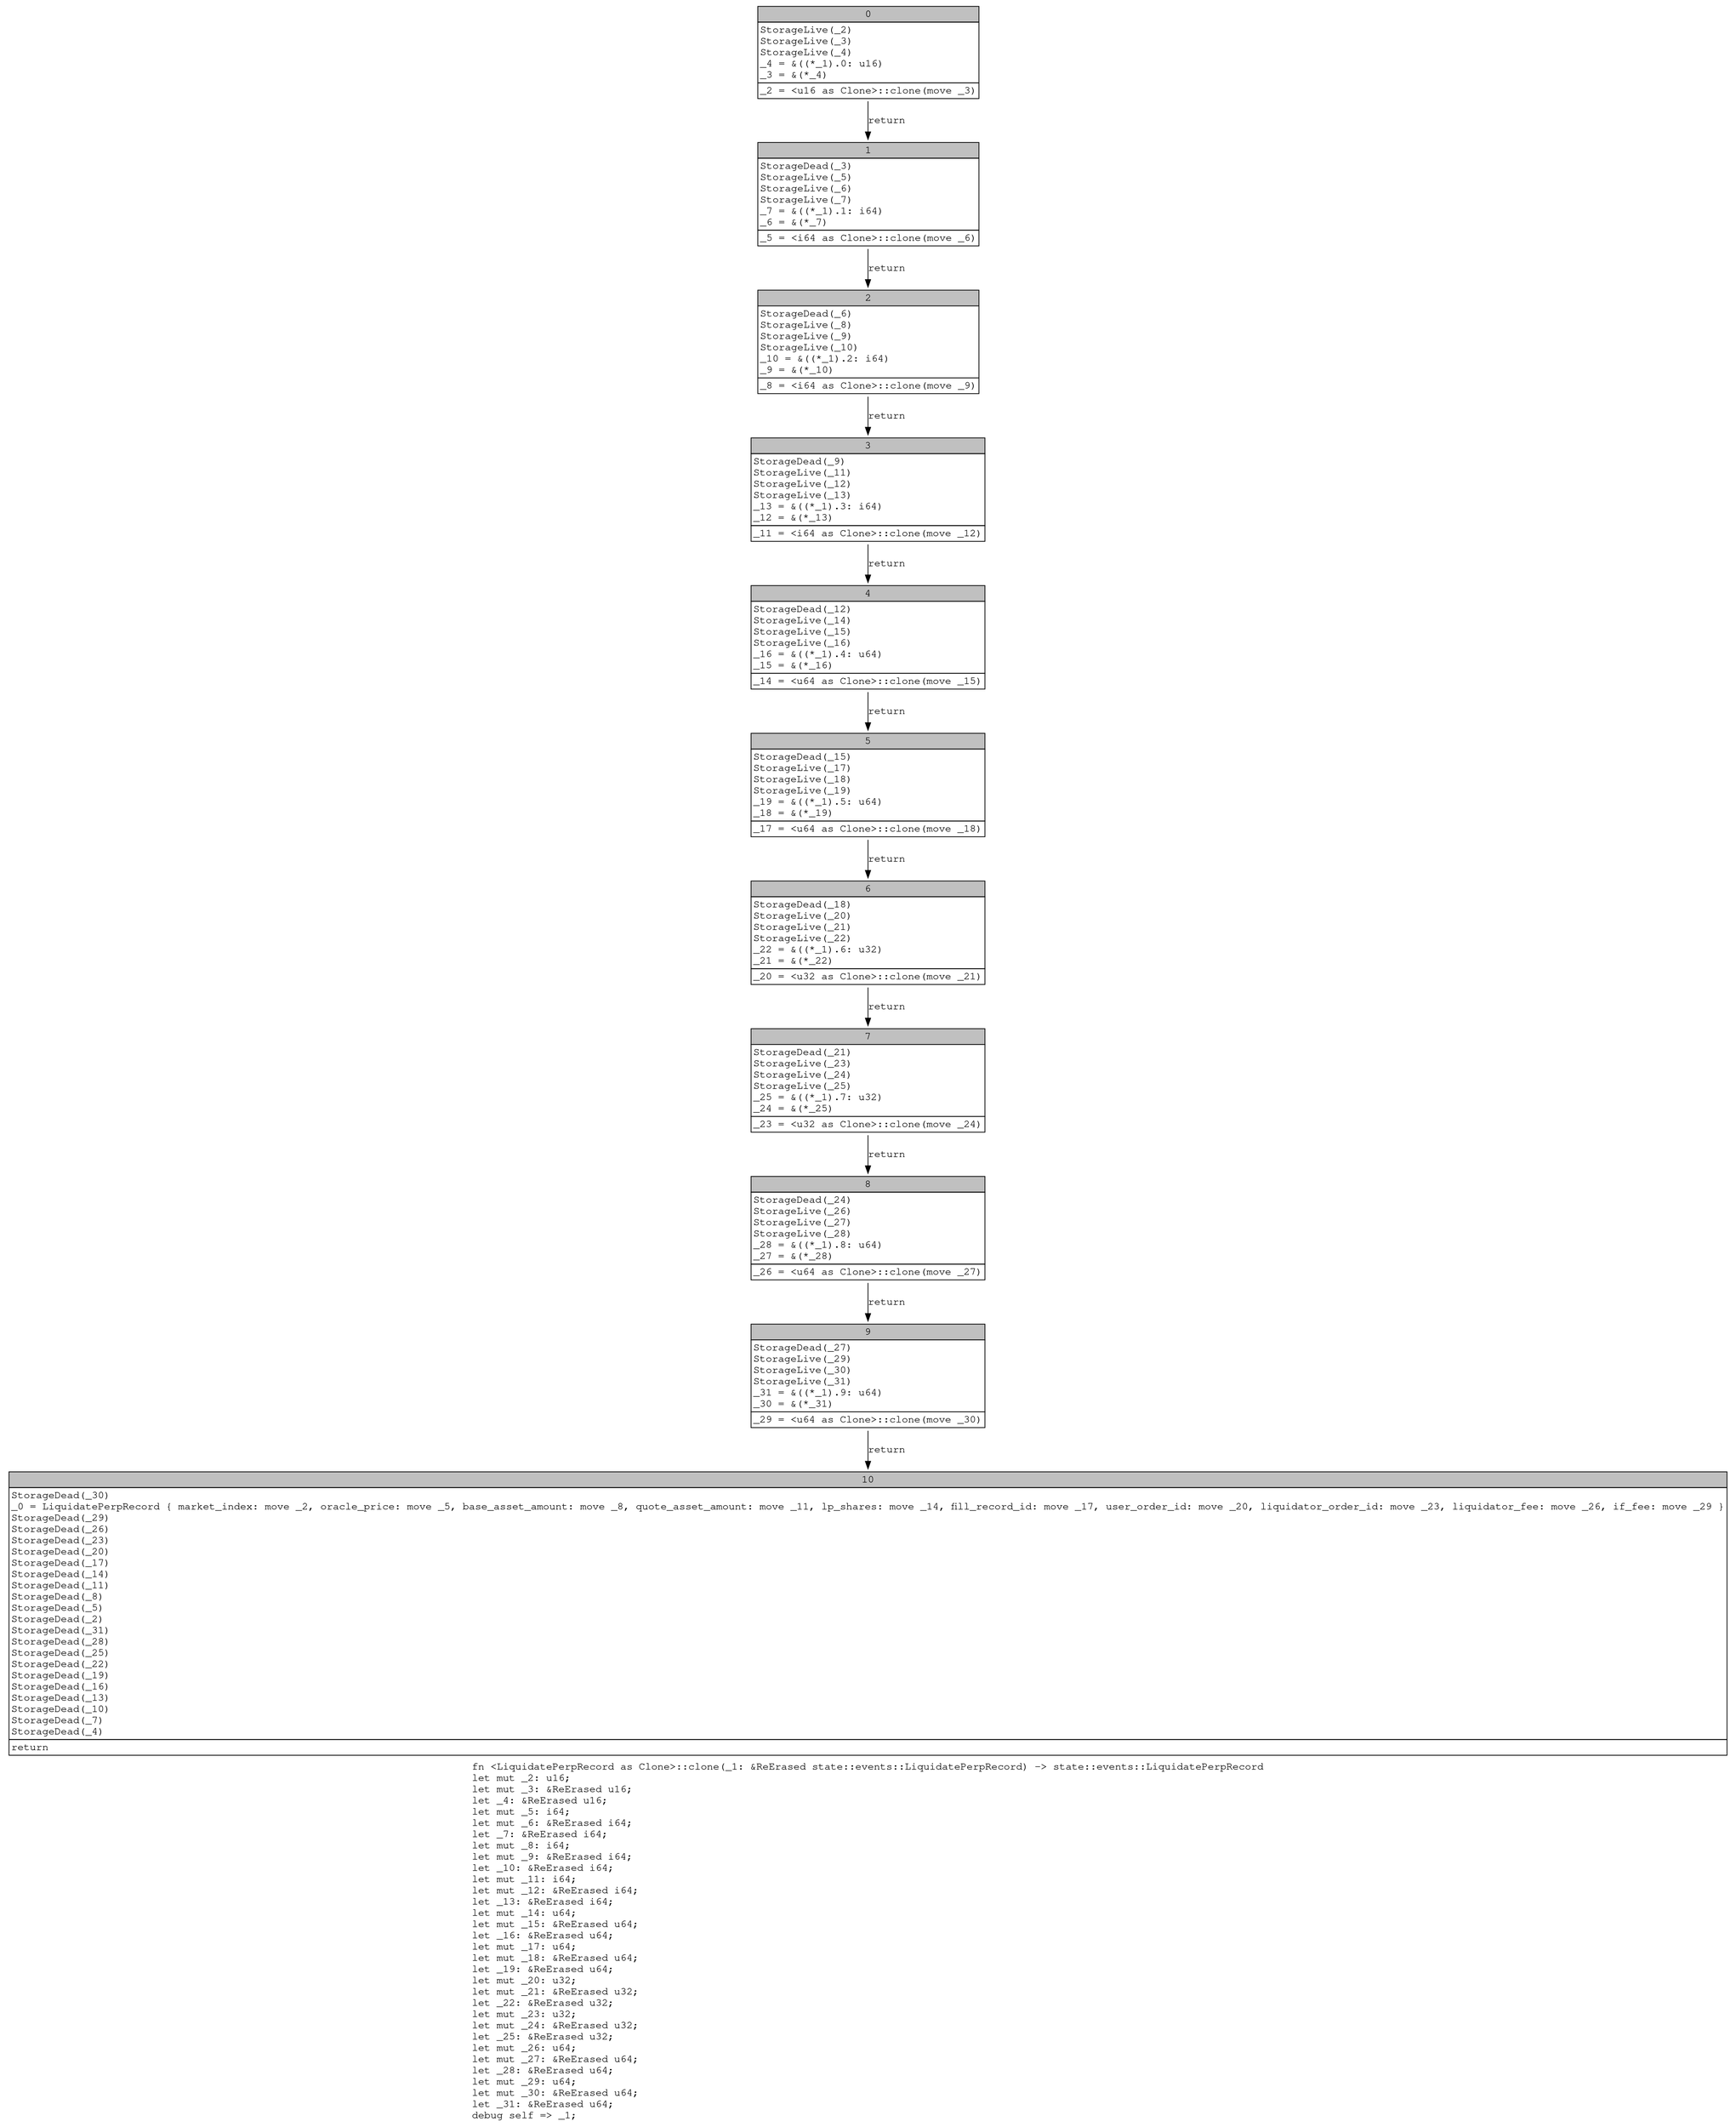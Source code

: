 digraph Mir_0_15757 {
    graph [fontname="Courier, monospace"];
    node [fontname="Courier, monospace"];
    edge [fontname="Courier, monospace"];
    label=<fn &lt;LiquidatePerpRecord as Clone&gt;::clone(_1: &amp;ReErased state::events::LiquidatePerpRecord) -&gt; state::events::LiquidatePerpRecord<br align="left"/>let mut _2: u16;<br align="left"/>let mut _3: &amp;ReErased u16;<br align="left"/>let _4: &amp;ReErased u16;<br align="left"/>let mut _5: i64;<br align="left"/>let mut _6: &amp;ReErased i64;<br align="left"/>let _7: &amp;ReErased i64;<br align="left"/>let mut _8: i64;<br align="left"/>let mut _9: &amp;ReErased i64;<br align="left"/>let _10: &amp;ReErased i64;<br align="left"/>let mut _11: i64;<br align="left"/>let mut _12: &amp;ReErased i64;<br align="left"/>let _13: &amp;ReErased i64;<br align="left"/>let mut _14: u64;<br align="left"/>let mut _15: &amp;ReErased u64;<br align="left"/>let _16: &amp;ReErased u64;<br align="left"/>let mut _17: u64;<br align="left"/>let mut _18: &amp;ReErased u64;<br align="left"/>let _19: &amp;ReErased u64;<br align="left"/>let mut _20: u32;<br align="left"/>let mut _21: &amp;ReErased u32;<br align="left"/>let _22: &amp;ReErased u32;<br align="left"/>let mut _23: u32;<br align="left"/>let mut _24: &amp;ReErased u32;<br align="left"/>let _25: &amp;ReErased u32;<br align="left"/>let mut _26: u64;<br align="left"/>let mut _27: &amp;ReErased u64;<br align="left"/>let _28: &amp;ReErased u64;<br align="left"/>let mut _29: u64;<br align="left"/>let mut _30: &amp;ReErased u64;<br align="left"/>let _31: &amp;ReErased u64;<br align="left"/>debug self =&gt; _1;<br align="left"/>>;
    bb0__0_15757 [shape="none", label=<<table border="0" cellborder="1" cellspacing="0"><tr><td bgcolor="gray" align="center" colspan="1">0</td></tr><tr><td align="left" balign="left">StorageLive(_2)<br/>StorageLive(_3)<br/>StorageLive(_4)<br/>_4 = &amp;((*_1).0: u16)<br/>_3 = &amp;(*_4)<br/></td></tr><tr><td align="left">_2 = &lt;u16 as Clone&gt;::clone(move _3)</td></tr></table>>];
    bb1__0_15757 [shape="none", label=<<table border="0" cellborder="1" cellspacing="0"><tr><td bgcolor="gray" align="center" colspan="1">1</td></tr><tr><td align="left" balign="left">StorageDead(_3)<br/>StorageLive(_5)<br/>StorageLive(_6)<br/>StorageLive(_7)<br/>_7 = &amp;((*_1).1: i64)<br/>_6 = &amp;(*_7)<br/></td></tr><tr><td align="left">_5 = &lt;i64 as Clone&gt;::clone(move _6)</td></tr></table>>];
    bb2__0_15757 [shape="none", label=<<table border="0" cellborder="1" cellspacing="0"><tr><td bgcolor="gray" align="center" colspan="1">2</td></tr><tr><td align="left" balign="left">StorageDead(_6)<br/>StorageLive(_8)<br/>StorageLive(_9)<br/>StorageLive(_10)<br/>_10 = &amp;((*_1).2: i64)<br/>_9 = &amp;(*_10)<br/></td></tr><tr><td align="left">_8 = &lt;i64 as Clone&gt;::clone(move _9)</td></tr></table>>];
    bb3__0_15757 [shape="none", label=<<table border="0" cellborder="1" cellspacing="0"><tr><td bgcolor="gray" align="center" colspan="1">3</td></tr><tr><td align="left" balign="left">StorageDead(_9)<br/>StorageLive(_11)<br/>StorageLive(_12)<br/>StorageLive(_13)<br/>_13 = &amp;((*_1).3: i64)<br/>_12 = &amp;(*_13)<br/></td></tr><tr><td align="left">_11 = &lt;i64 as Clone&gt;::clone(move _12)</td></tr></table>>];
    bb4__0_15757 [shape="none", label=<<table border="0" cellborder="1" cellspacing="0"><tr><td bgcolor="gray" align="center" colspan="1">4</td></tr><tr><td align="left" balign="left">StorageDead(_12)<br/>StorageLive(_14)<br/>StorageLive(_15)<br/>StorageLive(_16)<br/>_16 = &amp;((*_1).4: u64)<br/>_15 = &amp;(*_16)<br/></td></tr><tr><td align="left">_14 = &lt;u64 as Clone&gt;::clone(move _15)</td></tr></table>>];
    bb5__0_15757 [shape="none", label=<<table border="0" cellborder="1" cellspacing="0"><tr><td bgcolor="gray" align="center" colspan="1">5</td></tr><tr><td align="left" balign="left">StorageDead(_15)<br/>StorageLive(_17)<br/>StorageLive(_18)<br/>StorageLive(_19)<br/>_19 = &amp;((*_1).5: u64)<br/>_18 = &amp;(*_19)<br/></td></tr><tr><td align="left">_17 = &lt;u64 as Clone&gt;::clone(move _18)</td></tr></table>>];
    bb6__0_15757 [shape="none", label=<<table border="0" cellborder="1" cellspacing="0"><tr><td bgcolor="gray" align="center" colspan="1">6</td></tr><tr><td align="left" balign="left">StorageDead(_18)<br/>StorageLive(_20)<br/>StorageLive(_21)<br/>StorageLive(_22)<br/>_22 = &amp;((*_1).6: u32)<br/>_21 = &amp;(*_22)<br/></td></tr><tr><td align="left">_20 = &lt;u32 as Clone&gt;::clone(move _21)</td></tr></table>>];
    bb7__0_15757 [shape="none", label=<<table border="0" cellborder="1" cellspacing="0"><tr><td bgcolor="gray" align="center" colspan="1">7</td></tr><tr><td align="left" balign="left">StorageDead(_21)<br/>StorageLive(_23)<br/>StorageLive(_24)<br/>StorageLive(_25)<br/>_25 = &amp;((*_1).7: u32)<br/>_24 = &amp;(*_25)<br/></td></tr><tr><td align="left">_23 = &lt;u32 as Clone&gt;::clone(move _24)</td></tr></table>>];
    bb8__0_15757 [shape="none", label=<<table border="0" cellborder="1" cellspacing="0"><tr><td bgcolor="gray" align="center" colspan="1">8</td></tr><tr><td align="left" balign="left">StorageDead(_24)<br/>StorageLive(_26)<br/>StorageLive(_27)<br/>StorageLive(_28)<br/>_28 = &amp;((*_1).8: u64)<br/>_27 = &amp;(*_28)<br/></td></tr><tr><td align="left">_26 = &lt;u64 as Clone&gt;::clone(move _27)</td></tr></table>>];
    bb9__0_15757 [shape="none", label=<<table border="0" cellborder="1" cellspacing="0"><tr><td bgcolor="gray" align="center" colspan="1">9</td></tr><tr><td align="left" balign="left">StorageDead(_27)<br/>StorageLive(_29)<br/>StorageLive(_30)<br/>StorageLive(_31)<br/>_31 = &amp;((*_1).9: u64)<br/>_30 = &amp;(*_31)<br/></td></tr><tr><td align="left">_29 = &lt;u64 as Clone&gt;::clone(move _30)</td></tr></table>>];
    bb10__0_15757 [shape="none", label=<<table border="0" cellborder="1" cellspacing="0"><tr><td bgcolor="gray" align="center" colspan="1">10</td></tr><tr><td align="left" balign="left">StorageDead(_30)<br/>_0 = LiquidatePerpRecord { market_index: move _2, oracle_price: move _5, base_asset_amount: move _8, quote_asset_amount: move _11, lp_shares: move _14, fill_record_id: move _17, user_order_id: move _20, liquidator_order_id: move _23, liquidator_fee: move _26, if_fee: move _29 }<br/>StorageDead(_29)<br/>StorageDead(_26)<br/>StorageDead(_23)<br/>StorageDead(_20)<br/>StorageDead(_17)<br/>StorageDead(_14)<br/>StorageDead(_11)<br/>StorageDead(_8)<br/>StorageDead(_5)<br/>StorageDead(_2)<br/>StorageDead(_31)<br/>StorageDead(_28)<br/>StorageDead(_25)<br/>StorageDead(_22)<br/>StorageDead(_19)<br/>StorageDead(_16)<br/>StorageDead(_13)<br/>StorageDead(_10)<br/>StorageDead(_7)<br/>StorageDead(_4)<br/></td></tr><tr><td align="left">return</td></tr></table>>];
    bb0__0_15757 -> bb1__0_15757 [label="return"];
    bb1__0_15757 -> bb2__0_15757 [label="return"];
    bb2__0_15757 -> bb3__0_15757 [label="return"];
    bb3__0_15757 -> bb4__0_15757 [label="return"];
    bb4__0_15757 -> bb5__0_15757 [label="return"];
    bb5__0_15757 -> bb6__0_15757 [label="return"];
    bb6__0_15757 -> bb7__0_15757 [label="return"];
    bb7__0_15757 -> bb8__0_15757 [label="return"];
    bb8__0_15757 -> bb9__0_15757 [label="return"];
    bb9__0_15757 -> bb10__0_15757 [label="return"];
}
